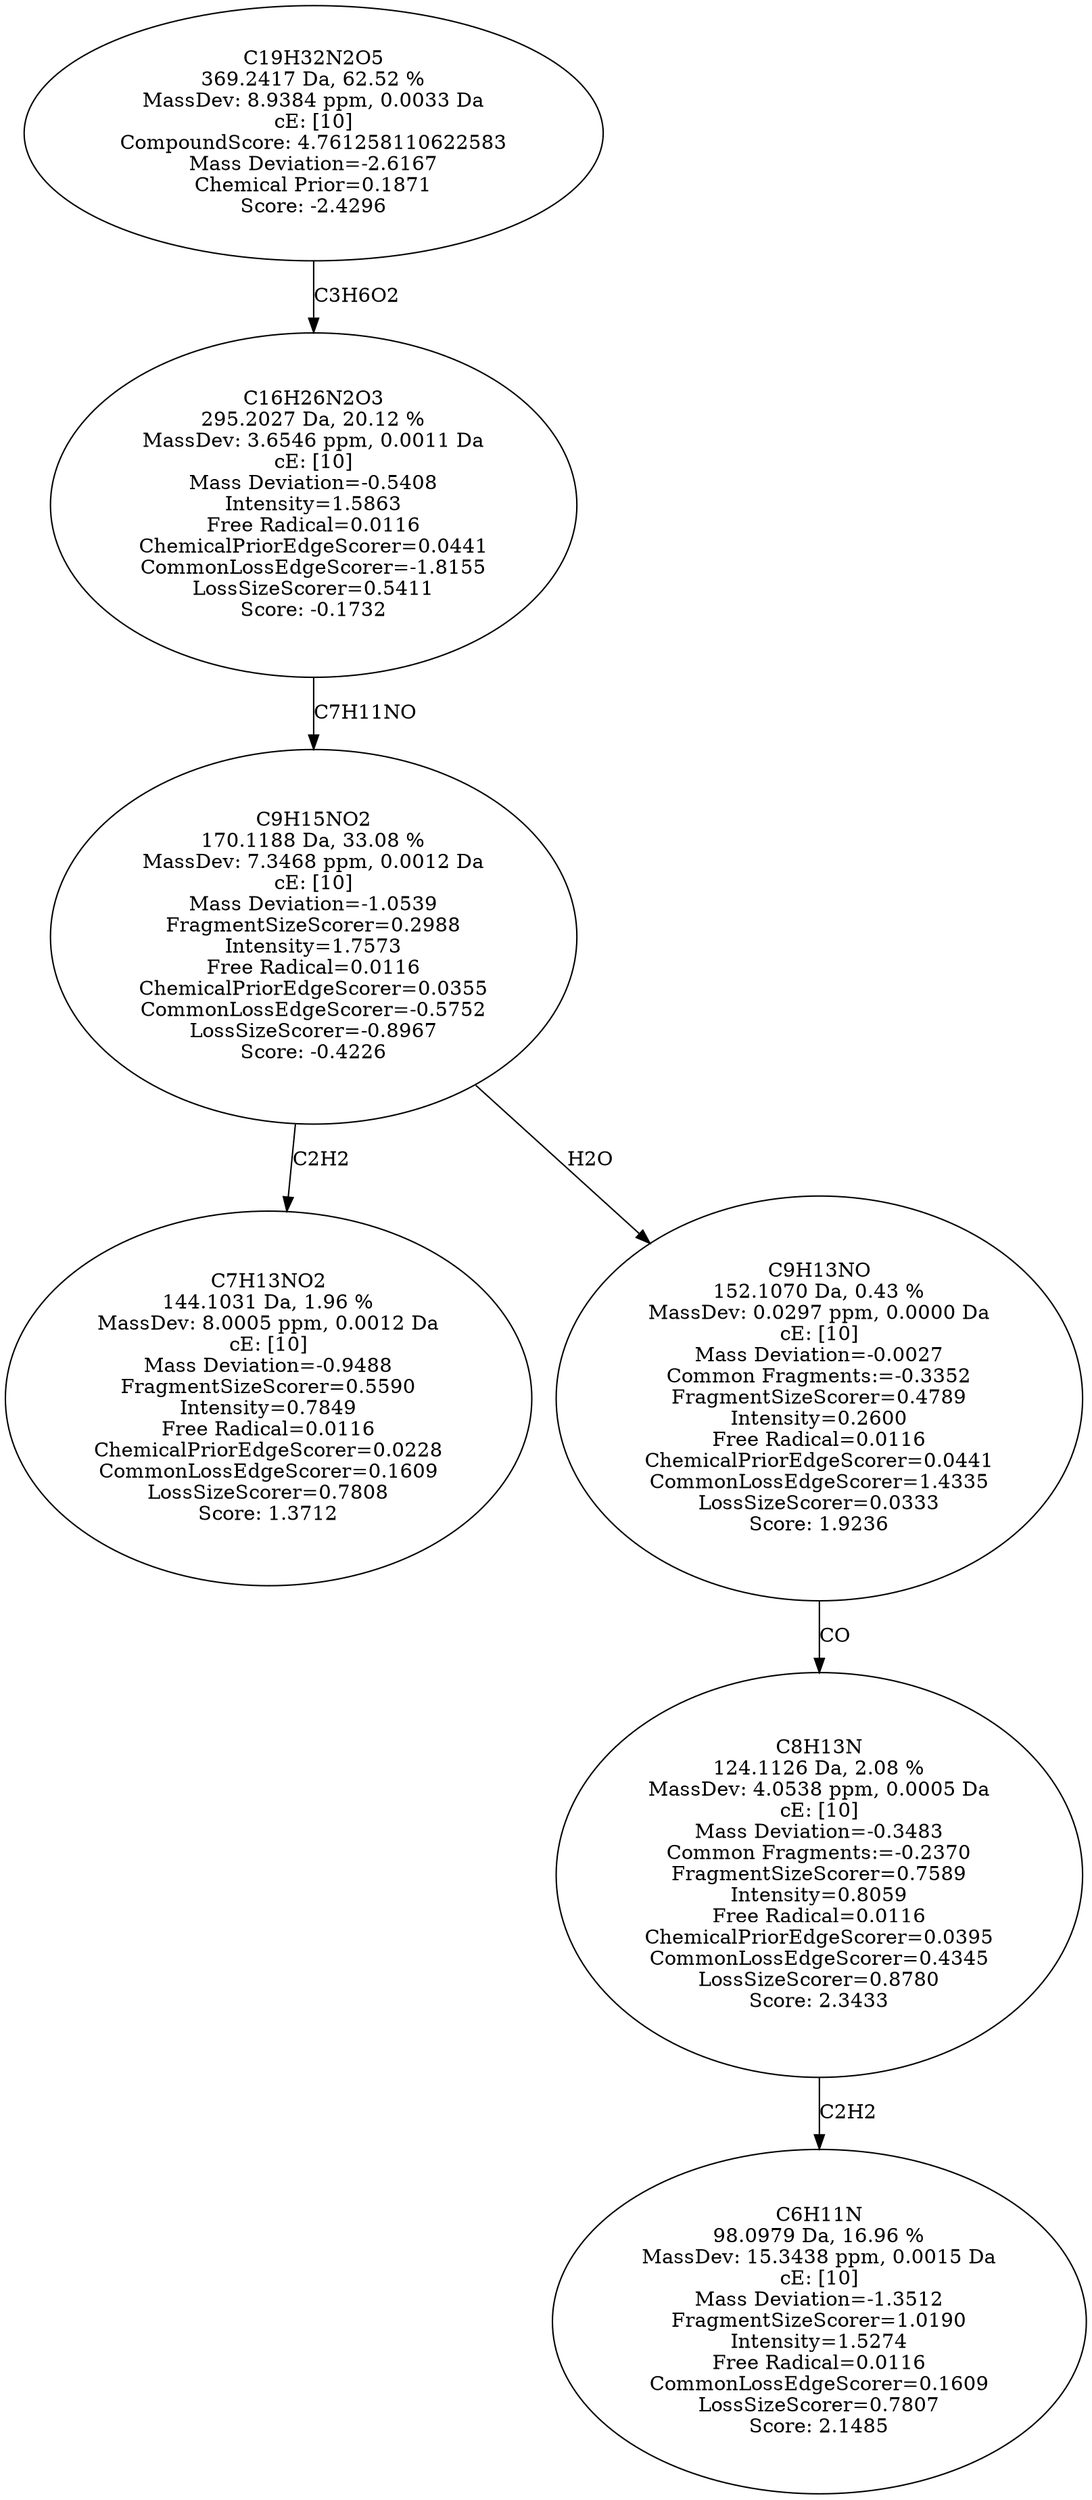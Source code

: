 strict digraph {
v1 [label="C7H13NO2\n144.1031 Da, 1.96 %\nMassDev: 8.0005 ppm, 0.0012 Da\ncE: [10]\nMass Deviation=-0.9488\nFragmentSizeScorer=0.5590\nIntensity=0.7849\nFree Radical=0.0116\nChemicalPriorEdgeScorer=0.0228\nCommonLossEdgeScorer=0.1609\nLossSizeScorer=0.7808\nScore: 1.3712"];
v2 [label="C6H11N\n98.0979 Da, 16.96 %\nMassDev: 15.3438 ppm, 0.0015 Da\ncE: [10]\nMass Deviation=-1.3512\nFragmentSizeScorer=1.0190\nIntensity=1.5274\nFree Radical=0.0116\nCommonLossEdgeScorer=0.1609\nLossSizeScorer=0.7807\nScore: 2.1485"];
v3 [label="C8H13N\n124.1126 Da, 2.08 %\nMassDev: 4.0538 ppm, 0.0005 Da\ncE: [10]\nMass Deviation=-0.3483\nCommon Fragments:=-0.2370\nFragmentSizeScorer=0.7589\nIntensity=0.8059\nFree Radical=0.0116\nChemicalPriorEdgeScorer=0.0395\nCommonLossEdgeScorer=0.4345\nLossSizeScorer=0.8780\nScore: 2.3433"];
v4 [label="C9H13NO\n152.1070 Da, 0.43 %\nMassDev: 0.0297 ppm, 0.0000 Da\ncE: [10]\nMass Deviation=-0.0027\nCommon Fragments:=-0.3352\nFragmentSizeScorer=0.4789\nIntensity=0.2600\nFree Radical=0.0116\nChemicalPriorEdgeScorer=0.0441\nCommonLossEdgeScorer=1.4335\nLossSizeScorer=0.0333\nScore: 1.9236"];
v5 [label="C9H15NO2\n170.1188 Da, 33.08 %\nMassDev: 7.3468 ppm, 0.0012 Da\ncE: [10]\nMass Deviation=-1.0539\nFragmentSizeScorer=0.2988\nIntensity=1.7573\nFree Radical=0.0116\nChemicalPriorEdgeScorer=0.0355\nCommonLossEdgeScorer=-0.5752\nLossSizeScorer=-0.8967\nScore: -0.4226"];
v6 [label="C16H26N2O3\n295.2027 Da, 20.12 %\nMassDev: 3.6546 ppm, 0.0011 Da\ncE: [10]\nMass Deviation=-0.5408\nIntensity=1.5863\nFree Radical=0.0116\nChemicalPriorEdgeScorer=0.0441\nCommonLossEdgeScorer=-1.8155\nLossSizeScorer=0.5411\nScore: -0.1732"];
v7 [label="C19H32N2O5\n369.2417 Da, 62.52 %\nMassDev: 8.9384 ppm, 0.0033 Da\ncE: [10]\nCompoundScore: 4.761258110622583\nMass Deviation=-2.6167\nChemical Prior=0.1871\nScore: -2.4296"];
v5 -> v1 [label="C2H2"];
v3 -> v2 [label="C2H2"];
v4 -> v3 [label="CO"];
v5 -> v4 [label="H2O"];
v6 -> v5 [label="C7H11NO"];
v7 -> v6 [label="C3H6O2"];
}